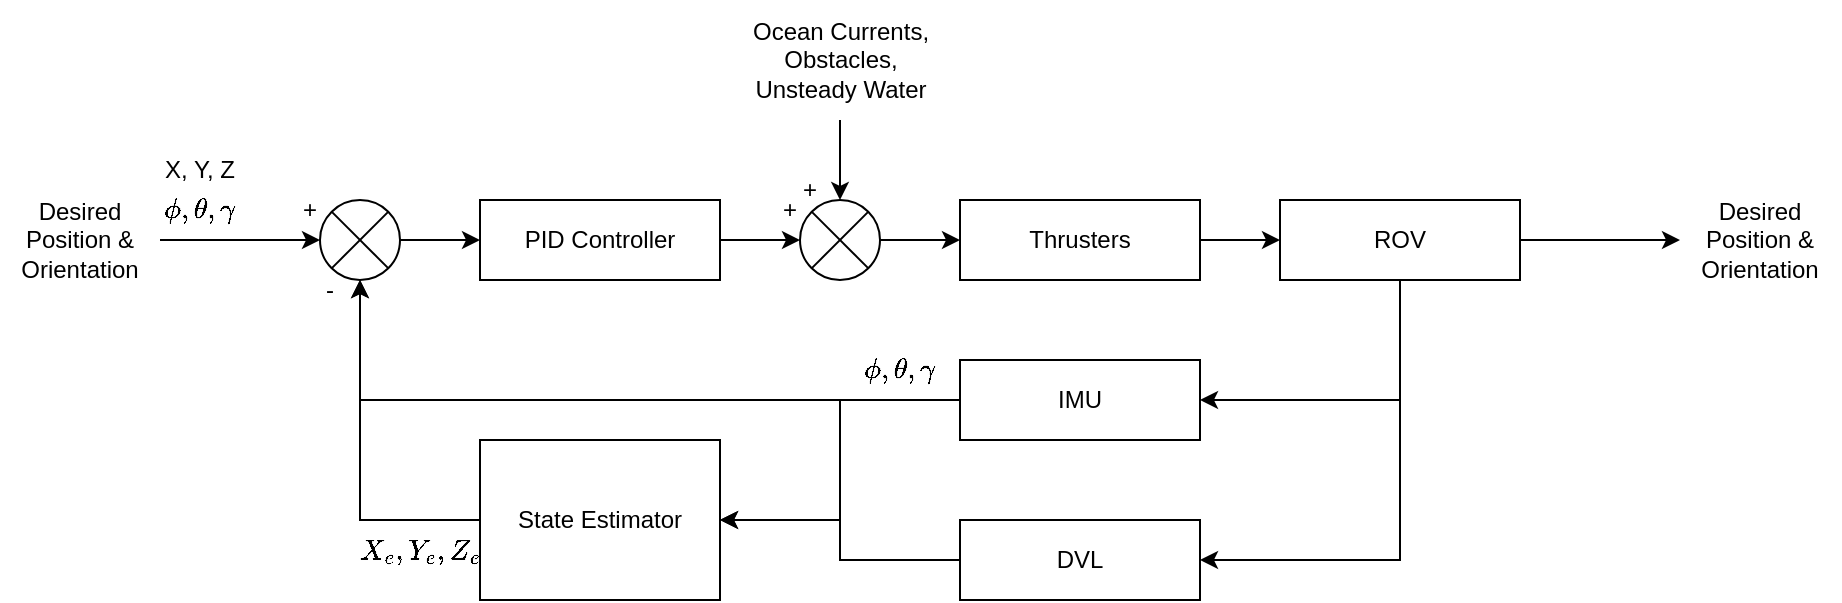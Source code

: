 <mxfile version="24.7.7">
  <diagram name="Page-1" id="VYEqcao9gssuSqnpqDvm">
    <mxGraphModel dx="586" dy="462" grid="1" gridSize="10" guides="1" tooltips="1" connect="1" arrows="1" fold="1" page="1" pageScale="1" pageWidth="850" pageHeight="1100" math="1" shadow="0">
      <root>
        <mxCell id="0" />
        <mxCell id="1" parent="0" />
        <mxCell id="qhEbsSsi-O_fLidDbhP1-8" value="$$\phi, \theta, \gamma$$" style="text;html=1;align=center;verticalAlign=middle;whiteSpace=wrap;rounded=0;" vertex="1" parent="1">
          <mxGeometry x="280" y="240" width="40" height="10" as="geometry" />
        </mxCell>
        <mxCell id="qhEbsSsi-O_fLidDbhP1-2" style="edgeStyle=orthogonalEdgeStyle;rounded=0;orthogonalLoop=1;jettySize=auto;html=1;" edge="1" parent="1" source="qhEbsSsi-O_fLidDbhP1-1" target="qhEbsSsi-O_fLidDbhP1-5">
          <mxGeometry relative="1" as="geometry">
            <mxPoint x="360" y="260" as="targetPoint" />
          </mxGeometry>
        </mxCell>
        <mxCell id="qhEbsSsi-O_fLidDbhP1-1" value="Desired Position &amp;amp; Orientation" style="text;html=1;align=center;verticalAlign=middle;whiteSpace=wrap;rounded=0;" vertex="1" parent="1">
          <mxGeometry x="200" y="240" width="80" height="40" as="geometry" />
        </mxCell>
        <mxCell id="qhEbsSsi-O_fLidDbhP1-11" value="" style="edgeStyle=orthogonalEdgeStyle;rounded=0;orthogonalLoop=1;jettySize=auto;html=1;" edge="1" parent="1" source="qhEbsSsi-O_fLidDbhP1-5" target="qhEbsSsi-O_fLidDbhP1-10">
          <mxGeometry relative="1" as="geometry" />
        </mxCell>
        <mxCell id="qhEbsSsi-O_fLidDbhP1-5" value="" style="shape=sumEllipse;perimeter=ellipsePerimeter;whiteSpace=wrap;html=1;backgroundOutline=1;" vertex="1" parent="1">
          <mxGeometry x="360" y="240" width="40" height="40" as="geometry" />
        </mxCell>
        <mxCell id="qhEbsSsi-O_fLidDbhP1-6" value="+" style="text;html=1;align=center;verticalAlign=middle;whiteSpace=wrap;rounded=0;" vertex="1" parent="1">
          <mxGeometry x="350" y="240" width="10" height="10" as="geometry" />
        </mxCell>
        <mxCell id="qhEbsSsi-O_fLidDbhP1-7" value="X, Y, Z" style="text;html=1;align=center;verticalAlign=middle;whiteSpace=wrap;rounded=0;" vertex="1" parent="1">
          <mxGeometry x="280" y="220" width="40" height="10" as="geometry" />
        </mxCell>
        <mxCell id="qhEbsSsi-O_fLidDbhP1-31" style="edgeStyle=orthogonalEdgeStyle;rounded=0;orthogonalLoop=1;jettySize=auto;html=1;entryX=0;entryY=0.5;entryDx=0;entryDy=0;" edge="1" parent="1" source="qhEbsSsi-O_fLidDbhP1-10" target="qhEbsSsi-O_fLidDbhP1-29">
          <mxGeometry relative="1" as="geometry" />
        </mxCell>
        <mxCell id="qhEbsSsi-O_fLidDbhP1-10" value="PID Controller" style="whiteSpace=wrap;html=1;" vertex="1" parent="1">
          <mxGeometry x="440" y="240" width="120" height="40" as="geometry" />
        </mxCell>
        <mxCell id="qhEbsSsi-O_fLidDbhP1-15" value="" style="edgeStyle=orthogonalEdgeStyle;rounded=0;orthogonalLoop=1;jettySize=auto;html=1;" edge="1" parent="1" source="qhEbsSsi-O_fLidDbhP1-12" target="qhEbsSsi-O_fLidDbhP1-14">
          <mxGeometry relative="1" as="geometry" />
        </mxCell>
        <mxCell id="qhEbsSsi-O_fLidDbhP1-12" value="Thrusters" style="whiteSpace=wrap;html=1;" vertex="1" parent="1">
          <mxGeometry x="680" y="240" width="120" height="40" as="geometry" />
        </mxCell>
        <mxCell id="qhEbsSsi-O_fLidDbhP1-19" style="edgeStyle=orthogonalEdgeStyle;rounded=0;orthogonalLoop=1;jettySize=auto;html=1;entryX=0;entryY=0.5;entryDx=0;entryDy=0;" edge="1" parent="1" source="qhEbsSsi-O_fLidDbhP1-14" target="qhEbsSsi-O_fLidDbhP1-18">
          <mxGeometry relative="1" as="geometry" />
        </mxCell>
        <mxCell id="qhEbsSsi-O_fLidDbhP1-21" value="" style="edgeStyle=orthogonalEdgeStyle;rounded=0;orthogonalLoop=1;jettySize=auto;html=1;entryX=1;entryY=0.5;entryDx=0;entryDy=0;exitX=0.5;exitY=1;exitDx=0;exitDy=0;" edge="1" parent="1" source="qhEbsSsi-O_fLidDbhP1-14" target="qhEbsSsi-O_fLidDbhP1-20">
          <mxGeometry relative="1" as="geometry" />
        </mxCell>
        <mxCell id="qhEbsSsi-O_fLidDbhP1-23" style="edgeStyle=orthogonalEdgeStyle;rounded=0;orthogonalLoop=1;jettySize=auto;html=1;entryX=1;entryY=0.5;entryDx=0;entryDy=0;exitX=0.5;exitY=1;exitDx=0;exitDy=0;" edge="1" parent="1" source="qhEbsSsi-O_fLidDbhP1-14" target="qhEbsSsi-O_fLidDbhP1-22">
          <mxGeometry relative="1" as="geometry" />
        </mxCell>
        <mxCell id="qhEbsSsi-O_fLidDbhP1-14" value="ROV" style="whiteSpace=wrap;html=1;" vertex="1" parent="1">
          <mxGeometry x="840" y="240" width="120" height="40" as="geometry" />
        </mxCell>
        <mxCell id="qhEbsSsi-O_fLidDbhP1-30" style="edgeStyle=orthogonalEdgeStyle;rounded=0;orthogonalLoop=1;jettySize=auto;html=1;entryX=0.5;entryY=0;entryDx=0;entryDy=0;" edge="1" parent="1" source="qhEbsSsi-O_fLidDbhP1-16" target="qhEbsSsi-O_fLidDbhP1-29">
          <mxGeometry relative="1" as="geometry" />
        </mxCell>
        <mxCell id="qhEbsSsi-O_fLidDbhP1-16" value="Ocean Currents,&lt;div&gt;Obstacles,&lt;/div&gt;&lt;div&gt;Unsteady Water&lt;/div&gt;" style="text;html=1;align=center;verticalAlign=middle;resizable=1;points=[];autosize=1;strokeColor=none;fillColor=none;movable=1;rotatable=1;deletable=1;editable=1;locked=0;connectable=1;" vertex="1" parent="1">
          <mxGeometry x="565" y="140" width="110" height="60" as="geometry" />
        </mxCell>
        <mxCell id="qhEbsSsi-O_fLidDbhP1-18" value="Desired Position &amp;amp; Orientation" style="text;html=1;align=center;verticalAlign=middle;whiteSpace=wrap;rounded=0;" vertex="1" parent="1">
          <mxGeometry x="1040" y="240" width="80" height="40" as="geometry" />
        </mxCell>
        <mxCell id="qhEbsSsi-O_fLidDbhP1-25" style="edgeStyle=orthogonalEdgeStyle;rounded=0;orthogonalLoop=1;jettySize=auto;html=1;entryX=1;entryY=0.5;entryDx=0;entryDy=0;" edge="1" parent="1" source="qhEbsSsi-O_fLidDbhP1-20" target="qhEbsSsi-O_fLidDbhP1-24">
          <mxGeometry relative="1" as="geometry" />
        </mxCell>
        <mxCell id="qhEbsSsi-O_fLidDbhP1-38" style="edgeStyle=orthogonalEdgeStyle;rounded=0;orthogonalLoop=1;jettySize=auto;html=1;entryX=0.5;entryY=1;entryDx=0;entryDy=0;" edge="1" parent="1" source="qhEbsSsi-O_fLidDbhP1-20" target="qhEbsSsi-O_fLidDbhP1-5">
          <mxGeometry relative="1" as="geometry" />
        </mxCell>
        <mxCell id="qhEbsSsi-O_fLidDbhP1-20" value="IMU" style="whiteSpace=wrap;html=1;" vertex="1" parent="1">
          <mxGeometry x="680" y="320" width="120" height="40" as="geometry" />
        </mxCell>
        <mxCell id="qhEbsSsi-O_fLidDbhP1-26" style="edgeStyle=orthogonalEdgeStyle;rounded=0;orthogonalLoop=1;jettySize=auto;html=1;entryX=1;entryY=0.5;entryDx=0;entryDy=0;" edge="1" parent="1" source="qhEbsSsi-O_fLidDbhP1-22" target="qhEbsSsi-O_fLidDbhP1-24">
          <mxGeometry relative="1" as="geometry" />
        </mxCell>
        <mxCell id="qhEbsSsi-O_fLidDbhP1-22" value="DVL" style="whiteSpace=wrap;html=1;" vertex="1" parent="1">
          <mxGeometry x="680" y="400" width="120" height="40" as="geometry" />
        </mxCell>
        <mxCell id="qhEbsSsi-O_fLidDbhP1-27" style="edgeStyle=orthogonalEdgeStyle;rounded=0;orthogonalLoop=1;jettySize=auto;html=1;entryX=0.5;entryY=1;entryDx=0;entryDy=0;" edge="1" parent="1" source="qhEbsSsi-O_fLidDbhP1-24" target="qhEbsSsi-O_fLidDbhP1-5">
          <mxGeometry relative="1" as="geometry" />
        </mxCell>
        <mxCell id="qhEbsSsi-O_fLidDbhP1-24" value="State Estimator" style="whiteSpace=wrap;html=1;" vertex="1" parent="1">
          <mxGeometry x="440" y="360" width="120" height="80" as="geometry" />
        </mxCell>
        <mxCell id="qhEbsSsi-O_fLidDbhP1-28" value="-" style="text;html=1;align=center;verticalAlign=middle;whiteSpace=wrap;rounded=0;" vertex="1" parent="1">
          <mxGeometry x="360" y="280" width="10" height="10" as="geometry" />
        </mxCell>
        <mxCell id="qhEbsSsi-O_fLidDbhP1-32" style="edgeStyle=orthogonalEdgeStyle;rounded=0;orthogonalLoop=1;jettySize=auto;html=1;entryX=0;entryY=0.5;entryDx=0;entryDy=0;" edge="1" parent="1" source="qhEbsSsi-O_fLidDbhP1-29" target="qhEbsSsi-O_fLidDbhP1-12">
          <mxGeometry relative="1" as="geometry" />
        </mxCell>
        <mxCell id="qhEbsSsi-O_fLidDbhP1-29" value="" style="shape=sumEllipse;perimeter=ellipsePerimeter;whiteSpace=wrap;html=1;backgroundOutline=1;" vertex="1" parent="1">
          <mxGeometry x="600" y="240" width="40" height="40" as="geometry" />
        </mxCell>
        <mxCell id="qhEbsSsi-O_fLidDbhP1-34" value="+" style="text;html=1;align=center;verticalAlign=middle;whiteSpace=wrap;rounded=0;" vertex="1" parent="1">
          <mxGeometry x="590" y="240" width="10" height="10" as="geometry" />
        </mxCell>
        <mxCell id="qhEbsSsi-O_fLidDbhP1-35" value="+" style="text;html=1;align=center;verticalAlign=middle;whiteSpace=wrap;rounded=0;" vertex="1" parent="1">
          <mxGeometry x="600" y="230" width="10" height="10" as="geometry" />
        </mxCell>
        <mxCell id="qhEbsSsi-O_fLidDbhP1-36" value="$$\phi, \theta, \gamma$$" style="text;html=1;align=center;verticalAlign=middle;whiteSpace=wrap;rounded=0;" vertex="1" parent="1">
          <mxGeometry x="630" y="320" width="40" height="10" as="geometry" />
        </mxCell>
        <mxCell id="qhEbsSsi-O_fLidDbhP1-37" value="$$X_e, Y_e, Z_e$$" style="text;html=1;align=center;verticalAlign=middle;whiteSpace=wrap;rounded=0;" vertex="1" parent="1">
          <mxGeometry x="390" y="410" width="40" height="10" as="geometry" />
        </mxCell>
      </root>
    </mxGraphModel>
  </diagram>
</mxfile>
